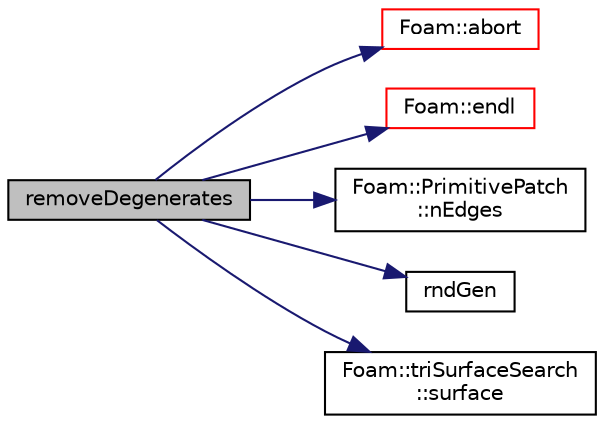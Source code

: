 digraph "removeDegenerates"
{
  bgcolor="transparent";
  edge [fontname="Helvetica",fontsize="10",labelfontname="Helvetica",labelfontsize="10"];
  node [fontname="Helvetica",fontsize="10",shape=record];
  rankdir="LR";
  Node1 [label="removeDegenerates",height=0.2,width=0.4,color="black", fillcolor="grey75", style="filled", fontcolor="black"];
  Node1 -> Node2 [color="midnightblue",fontsize="10",style="solid",fontname="Helvetica"];
  Node2 [label="Foam::abort",height=0.2,width=0.4,color="red",URL="$a10725.html#a447107a607d03e417307c203fa5fb44b"];
  Node1 -> Node3 [color="midnightblue",fontsize="10",style="solid",fontname="Helvetica"];
  Node3 [label="Foam::endl",height=0.2,width=0.4,color="red",URL="$a10725.html#a2db8fe02a0d3909e9351bb4275b23ce4",tooltip="Add newline and flush stream. "];
  Node1 -> Node4 [color="midnightblue",fontsize="10",style="solid",fontname="Helvetica"];
  Node4 [label="Foam::PrimitivePatch\l::nEdges",height=0.2,width=0.4,color="black",URL="$a01970.html#a1db9478309c639504a743b7b194226f4",tooltip="Return number of edges in patch. "];
  Node1 -> Node5 [color="midnightblue",fontsize="10",style="solid",fontname="Helvetica"];
  Node5 [label="rndGen",height=0.2,width=0.4,color="black",URL="$a04424.html#a5131998e20f3c5a8bd03cf9b48cc76c7"];
  Node1 -> Node6 [color="midnightblue",fontsize="10",style="solid",fontname="Helvetica"];
  Node6 [label="Foam::triSurfaceSearch\l::surface",height=0.2,width=0.4,color="black",URL="$a02688.html#ad324bdf983edf0e82844ade150fdca87",tooltip="Return reference to the surface. "];
}

